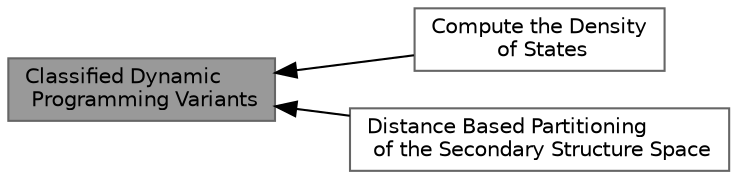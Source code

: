 digraph "Classified Dynamic Programming Variants"
{
 // INTERACTIVE_SVG=YES
 // LATEX_PDF_SIZE
  bgcolor="transparent";
  edge [fontname=Helvetica,fontsize=10,labelfontname=Helvetica,labelfontsize=10];
  node [fontname=Helvetica,fontsize=10,shape=box,height=0.2,width=0.4];
  rankdir=LR;
  Node1 [label="Classified Dynamic\l Programming Variants",height=0.2,width=0.4,color="gray40", fillcolor="grey60", style="filled", fontcolor="black",tooltip=" "];
  Node3 [label="Compute the Density\l of States",height=0.2,width=0.4,color="grey40", fillcolor="white", style="filled",URL="$group__dos.html",tooltip=" "];
  Node2 [label="Distance Based Partitioning\l of the Secondary Structure Space",height=0.2,width=0.4,color="grey40", fillcolor="white", style="filled",URL="$group__kl__neighborhood.html",tooltip=" "];
  Node1->Node2 [shape=plaintext, dir="back", style="solid"];
  Node1->Node3 [shape=plaintext, dir="back", style="solid"];
}

